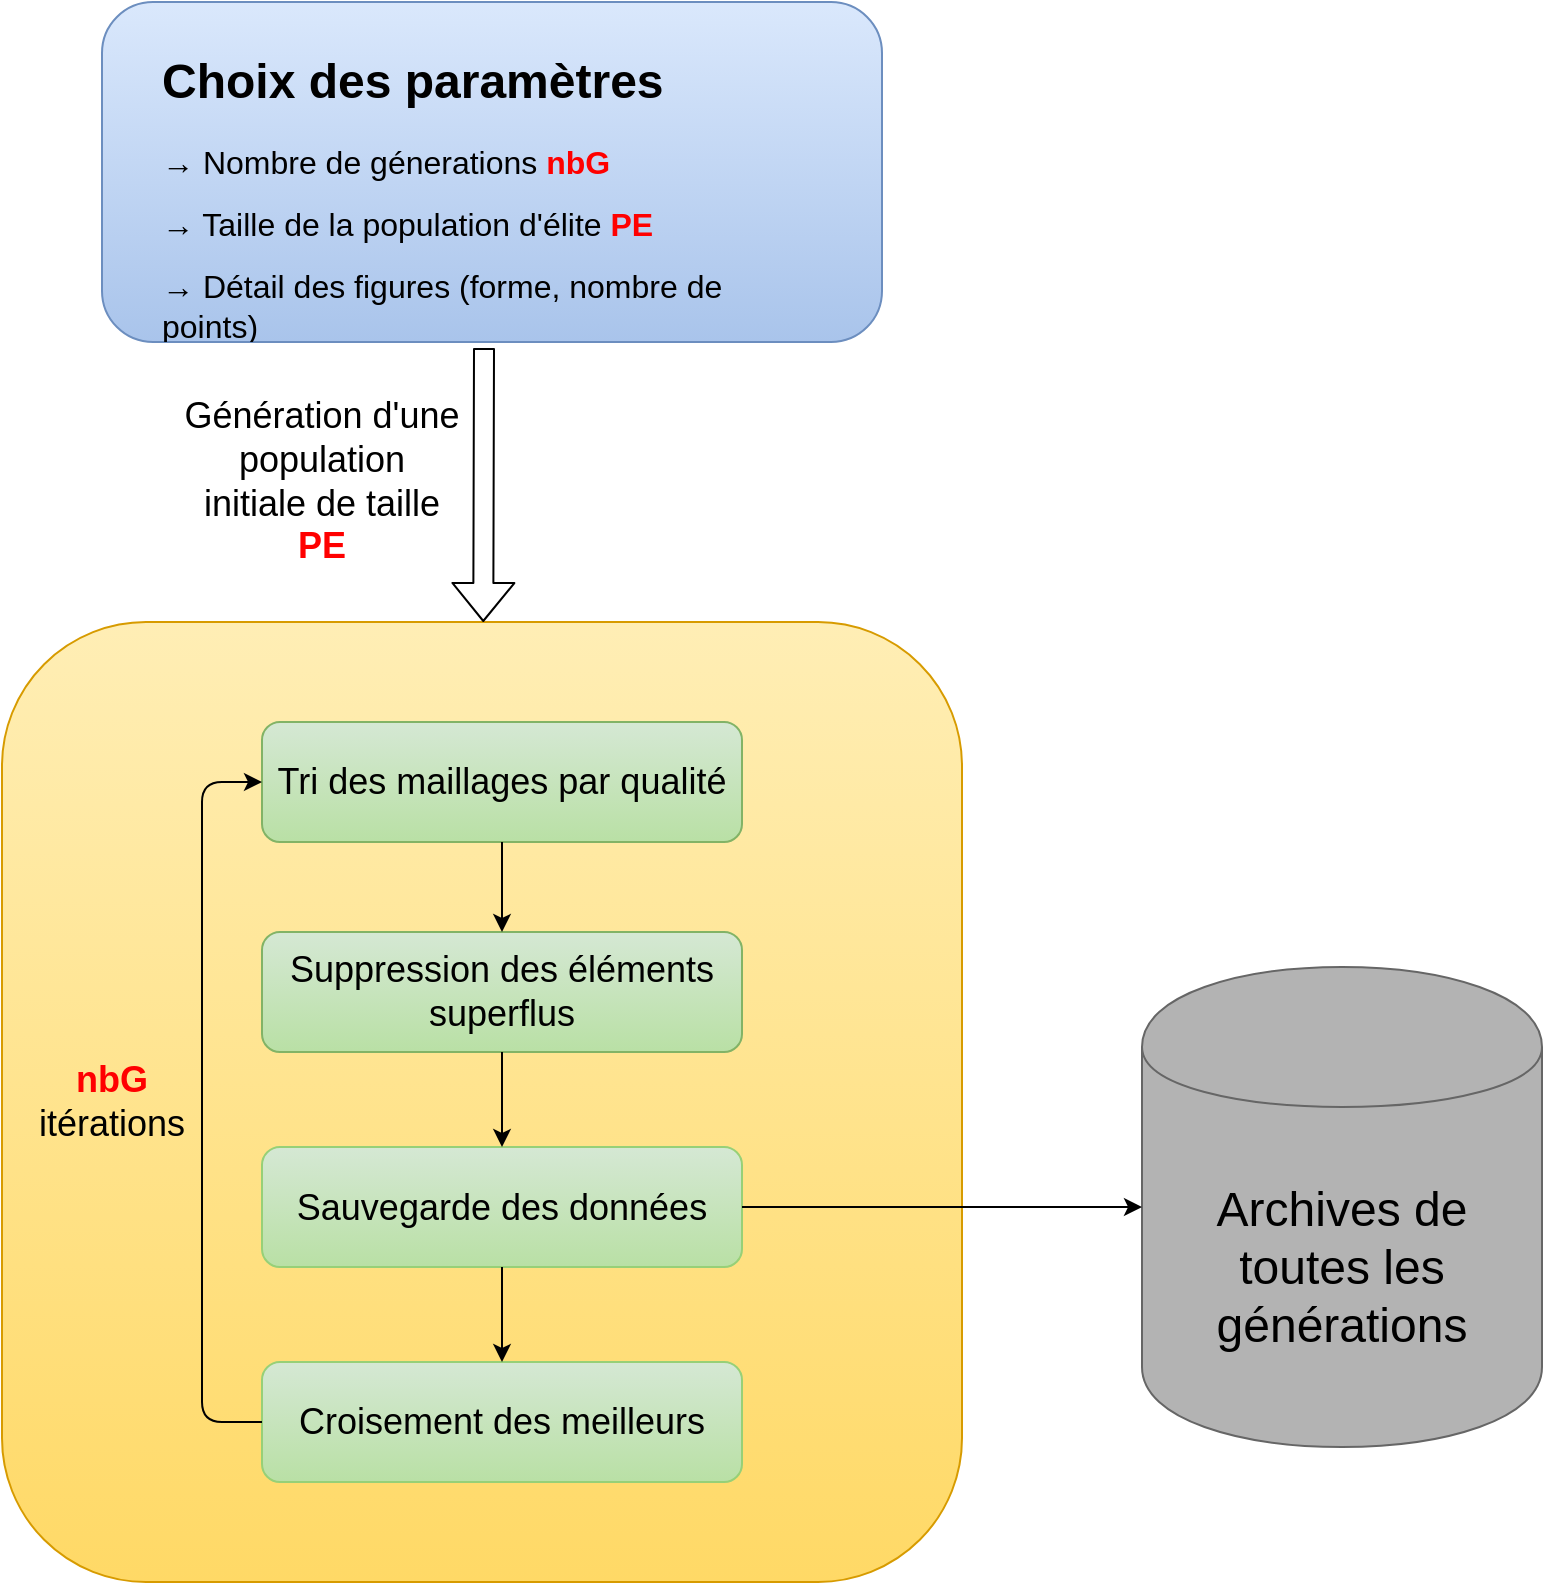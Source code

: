 <mxfile version="10.6.6" type="device"><diagram id="mL-iFrpFBfesGQv2ycDQ" name="Page-1"><mxGraphModel dx="1394" dy="800" grid="1" gridSize="10" guides="1" tooltips="1" connect="1" arrows="1" fold="1" page="1" pageScale="1" pageWidth="850" pageHeight="1100" math="0" shadow="0"><root><mxCell id="0"/><mxCell id="1" parent="0"/><mxCell id="zwXBdLx2FVr_8aQimTmQ-1" value="" style="rounded=1;whiteSpace=wrap;html=1;fillColor=#dae8fc;strokeColor=#6c8ebf;gradientColor=#A9C4EB;gradientDirection=south;" parent="1" vertex="1"><mxGeometry x="90" y="20" width="390" height="170" as="geometry"/></mxCell><mxCell id="zwXBdLx2FVr_8aQimTmQ-2" value="" style="shape=cylinder;whiteSpace=wrap;html=1;boundedLbl=1;backgroundOutline=1;fillColor=#B3B3B3;strokeColor=#666666;fontColor=#333333;" parent="1" vertex="1"><mxGeometry x="610" y="502.5" width="200" height="240" as="geometry"/></mxCell><mxCell id="zwXBdLx2FVr_8aQimTmQ-3" value="" style="rounded=1;whiteSpace=wrap;html=1;fillColor=#FFEEB5;strokeColor=#d79b00;gradientColor=#FFD966;gradientDirection=south;" parent="1" vertex="1"><mxGeometry x="40" y="330" width="480" height="480" as="geometry"/></mxCell><mxCell id="zwXBdLx2FVr_8aQimTmQ-4" value="&lt;h1&gt;Choix des paramètres&lt;font style=&quot;font-size: 14px&quot;&gt;&lt;br&gt;&lt;/font&gt;&lt;/h1&gt;&lt;p&gt;&lt;font size=&quot;3&quot;&gt;→ Nombre de génerations &lt;font color=&quot;#FF0000&quot;&gt;&lt;b&gt;nbG&lt;/b&gt;&lt;/font&gt;&lt;/font&gt;&lt;/p&gt;&lt;p&gt;&lt;font size=&quot;3&quot;&gt;→ Taille de la population d'élite &lt;font color=&quot;#FF0000&quot;&gt;&lt;b&gt;PE&lt;/b&gt;&lt;/font&gt;&lt;/font&gt;&lt;/p&gt;&lt;p&gt;&lt;font size=&quot;3&quot;&gt;→ Détail des figures (forme, nombre de points)&lt;/font&gt;&lt;br&gt;&lt;/p&gt;" style="text;html=1;spacing=5;spacingTop=-20;whiteSpace=wrap;overflow=hidden;rounded=0;direction=west;" parent="1" vertex="1"><mxGeometry x="115" y="40" width="340" height="150" as="geometry"/></mxCell><mxCell id="zwXBdLx2FVr_8aQimTmQ-5" value="" style="shape=flexArrow;endArrow=classic;html=1;" parent="1" target="zwXBdLx2FVr_8aQimTmQ-3" edge="1"><mxGeometry width="50" height="50" relative="1" as="geometry"><mxPoint x="281" y="193" as="sourcePoint"/><mxPoint x="310" y="220" as="targetPoint"/></mxGeometry></mxCell><mxCell id="zwXBdLx2FVr_8aQimTmQ-6" value="&lt;font style=&quot;font-size: 18px&quot;&gt;Génération d'une population initiale de taille &lt;font color=&quot;#FF0000&quot;&gt;&lt;b&gt;PE&lt;/b&gt;&lt;/font&gt;&lt;br&gt;&lt;/font&gt;" style="text;html=1;strokeColor=none;fillColor=none;align=center;verticalAlign=middle;whiteSpace=wrap;rounded=0;" parent="1" vertex="1"><mxGeometry x="130" y="205" width="140" height="110" as="geometry"/></mxCell><mxCell id="zwXBdLx2FVr_8aQimTmQ-7" value="&lt;font style=&quot;font-size: 18px&quot;&gt;Tri des maillages par qualité&lt;br&gt;&lt;/font&gt;" style="rounded=1;whiteSpace=wrap;html=1;fillColor=#D5E8D4;strokeColor=#82b366;gradientColor=#B9E0A5;" parent="1" vertex="1"><mxGeometry x="170" y="380" width="240" height="60" as="geometry"/></mxCell><mxCell id="zwXBdLx2FVr_8aQimTmQ-8" value="&lt;font style=&quot;font-size: 18px&quot;&gt;Sauvegarde des données&lt;/font&gt;" style="rounded=1;whiteSpace=wrap;html=1;fillColor=#D5E8D4;gradientColor=#B9E0A5;strokeColor=#97D077;" parent="1" vertex="1"><mxGeometry x="170" y="592.5" width="240" height="60" as="geometry"/></mxCell><mxCell id="zwXBdLx2FVr_8aQimTmQ-9" value="&lt;font style=&quot;font-size: 18px&quot;&gt;Croisement des meilleurs&lt;/font&gt;" style="rounded=1;whiteSpace=wrap;html=1;fillColor=#D5E8D4;gradientColor=#B9E0A5;strokeColor=#97D077;" parent="1" vertex="1"><mxGeometry x="170" y="700" width="240" height="60" as="geometry"/></mxCell><mxCell id="zwXBdLx2FVr_8aQimTmQ-10" value="&lt;font style=&quot;font-size: 18px&quot;&gt;Suppression des éléments superflus&lt;/font&gt;" style="rounded=1;whiteSpace=wrap;html=1;fillColor=#d5e8d4;strokeColor=#82b366;gradientColor=#B9E0A5;" parent="1" vertex="1"><mxGeometry x="170" y="485" width="240" height="60" as="geometry"/></mxCell><mxCell id="zwXBdLx2FVr_8aQimTmQ-13" value="&lt;font style=&quot;font-size: 18px&quot;&gt;&lt;font color=&quot;#FF0000&quot;&gt;&lt;b&gt;nbG&lt;/b&gt;&lt;/font&gt; itérations&lt;/font&gt;" style="text;html=1;strokeColor=none;fillColor=none;align=center;verticalAlign=middle;whiteSpace=wrap;rounded=0;fontSize=16;" parent="1" vertex="1"><mxGeometry x="60" y="530" width="70" height="80" as="geometry"/></mxCell><mxCell id="zwXBdLx2FVr_8aQimTmQ-14" value="&lt;font style=&quot;font-size: 24px&quot;&gt;Archives de toutes les générations&lt;br&gt;&lt;/font&gt;" style="text;html=1;strokeColor=none;fillColor=none;align=center;verticalAlign=middle;whiteSpace=wrap;rounded=0;" parent="1" vertex="1"><mxGeometry x="630" y="587.5" width="160" height="130" as="geometry"/></mxCell><mxCell id="raBy2I5FjKe81ypvziTx-1" value="" style="endArrow=classic;html=1;exitX=0.5;exitY=1;exitDx=0;exitDy=0;" edge="1" parent="1" source="zwXBdLx2FVr_8aQimTmQ-7" target="zwXBdLx2FVr_8aQimTmQ-10"><mxGeometry width="50" height="50" relative="1" as="geometry"><mxPoint x="40" y="880" as="sourcePoint"/><mxPoint x="90" y="830" as="targetPoint"/></mxGeometry></mxCell><mxCell id="raBy2I5FjKe81ypvziTx-2" value="" style="endArrow=classic;html=1;exitX=0.5;exitY=1;exitDx=0;exitDy=0;" edge="1" parent="1" source="zwXBdLx2FVr_8aQimTmQ-10" target="zwXBdLx2FVr_8aQimTmQ-8"><mxGeometry width="50" height="50" relative="1" as="geometry"><mxPoint x="30" y="960" as="sourcePoint"/><mxPoint x="80" y="910" as="targetPoint"/></mxGeometry></mxCell><mxCell id="raBy2I5FjKe81ypvziTx-3" value="" style="endArrow=classic;html=1;exitX=0.5;exitY=1;exitDx=0;exitDy=0;" edge="1" parent="1" source="zwXBdLx2FVr_8aQimTmQ-8" target="zwXBdLx2FVr_8aQimTmQ-9"><mxGeometry width="50" height="50" relative="1" as="geometry"><mxPoint x="20" y="1040" as="sourcePoint"/><mxPoint x="70" y="990" as="targetPoint"/></mxGeometry></mxCell><mxCell id="raBy2I5FjKe81ypvziTx-4" value="" style="endArrow=classic;html=1;entryX=0;entryY=0.5;entryDx=0;entryDy=0;exitX=0;exitY=0.5;exitDx=0;exitDy=0;" edge="1" parent="1" source="zwXBdLx2FVr_8aQimTmQ-9" target="zwXBdLx2FVr_8aQimTmQ-7"><mxGeometry width="50" height="50" relative="1" as="geometry"><mxPoint x="10" y="1120" as="sourcePoint"/><mxPoint x="60" y="1070" as="targetPoint"/><Array as="points"><mxPoint x="140" y="730"/><mxPoint x="140" y="570"/><mxPoint x="140" y="410"/></Array></mxGeometry></mxCell><mxCell id="raBy2I5FjKe81ypvziTx-5" value="" style="endArrow=classic;html=1;entryX=0;entryY=0.5;entryDx=0;entryDy=0;exitX=1;exitY=0.5;exitDx=0;exitDy=0;" edge="1" parent="1" source="zwXBdLx2FVr_8aQimTmQ-8" target="zwXBdLx2FVr_8aQimTmQ-2"><mxGeometry width="50" height="50" relative="1" as="geometry"><mxPoint x="40" y="880" as="sourcePoint"/><mxPoint x="90" y="830" as="targetPoint"/></mxGeometry></mxCell></root></mxGraphModel></diagram></mxfile>